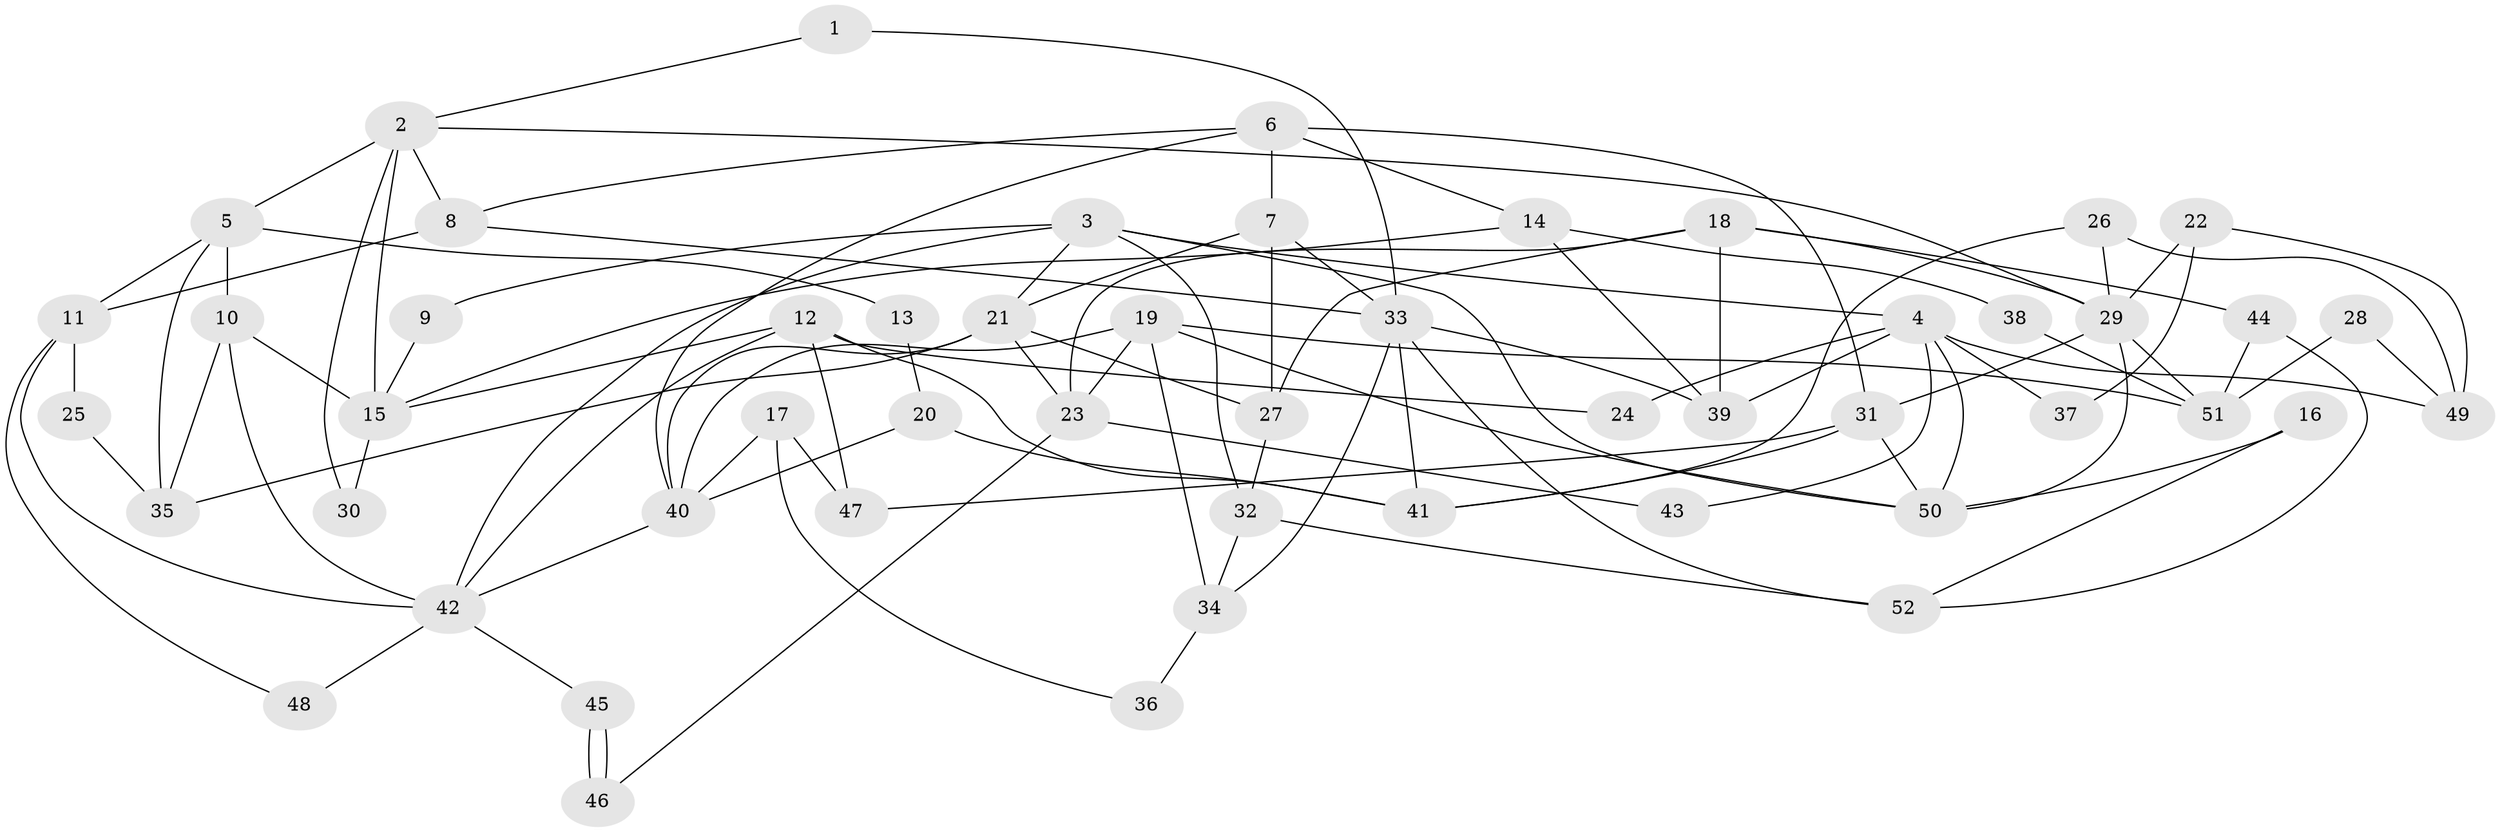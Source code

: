 // Generated by graph-tools (version 1.1) at 2025/26/03/09/25 03:26:10]
// undirected, 52 vertices, 104 edges
graph export_dot {
graph [start="1"]
  node [color=gray90,style=filled];
  1;
  2;
  3;
  4;
  5;
  6;
  7;
  8;
  9;
  10;
  11;
  12;
  13;
  14;
  15;
  16;
  17;
  18;
  19;
  20;
  21;
  22;
  23;
  24;
  25;
  26;
  27;
  28;
  29;
  30;
  31;
  32;
  33;
  34;
  35;
  36;
  37;
  38;
  39;
  40;
  41;
  42;
  43;
  44;
  45;
  46;
  47;
  48;
  49;
  50;
  51;
  52;
  1 -- 33;
  1 -- 2;
  2 -- 15;
  2 -- 8;
  2 -- 5;
  2 -- 29;
  2 -- 30;
  3 -- 32;
  3 -- 21;
  3 -- 4;
  3 -- 9;
  3 -- 42;
  3 -- 50;
  4 -- 39;
  4 -- 24;
  4 -- 37;
  4 -- 43;
  4 -- 49;
  4 -- 50;
  5 -- 35;
  5 -- 10;
  5 -- 11;
  5 -- 13;
  6 -- 31;
  6 -- 8;
  6 -- 7;
  6 -- 14;
  6 -- 40;
  7 -- 33;
  7 -- 21;
  7 -- 27;
  8 -- 33;
  8 -- 11;
  9 -- 15;
  10 -- 42;
  10 -- 15;
  10 -- 35;
  11 -- 42;
  11 -- 25;
  11 -- 48;
  12 -- 42;
  12 -- 41;
  12 -- 15;
  12 -- 24;
  12 -- 47;
  13 -- 20;
  14 -- 15;
  14 -- 38;
  14 -- 39;
  15 -- 30;
  16 -- 50;
  16 -- 52;
  17 -- 47;
  17 -- 40;
  17 -- 36;
  18 -- 29;
  18 -- 23;
  18 -- 27;
  18 -- 39;
  18 -- 44;
  19 -- 50;
  19 -- 40;
  19 -- 23;
  19 -- 34;
  19 -- 51;
  20 -- 40;
  20 -- 41;
  21 -- 27;
  21 -- 23;
  21 -- 35;
  21 -- 40;
  22 -- 29;
  22 -- 49;
  22 -- 37;
  23 -- 43;
  23 -- 46;
  25 -- 35;
  26 -- 41;
  26 -- 29;
  26 -- 49;
  27 -- 32;
  28 -- 49;
  28 -- 51;
  29 -- 50;
  29 -- 31;
  29 -- 51;
  31 -- 50;
  31 -- 41;
  31 -- 47;
  32 -- 52;
  32 -- 34;
  33 -- 39;
  33 -- 34;
  33 -- 41;
  33 -- 52;
  34 -- 36;
  38 -- 51;
  40 -- 42;
  42 -- 45;
  42 -- 48;
  44 -- 51;
  44 -- 52;
  45 -- 46;
  45 -- 46;
}
